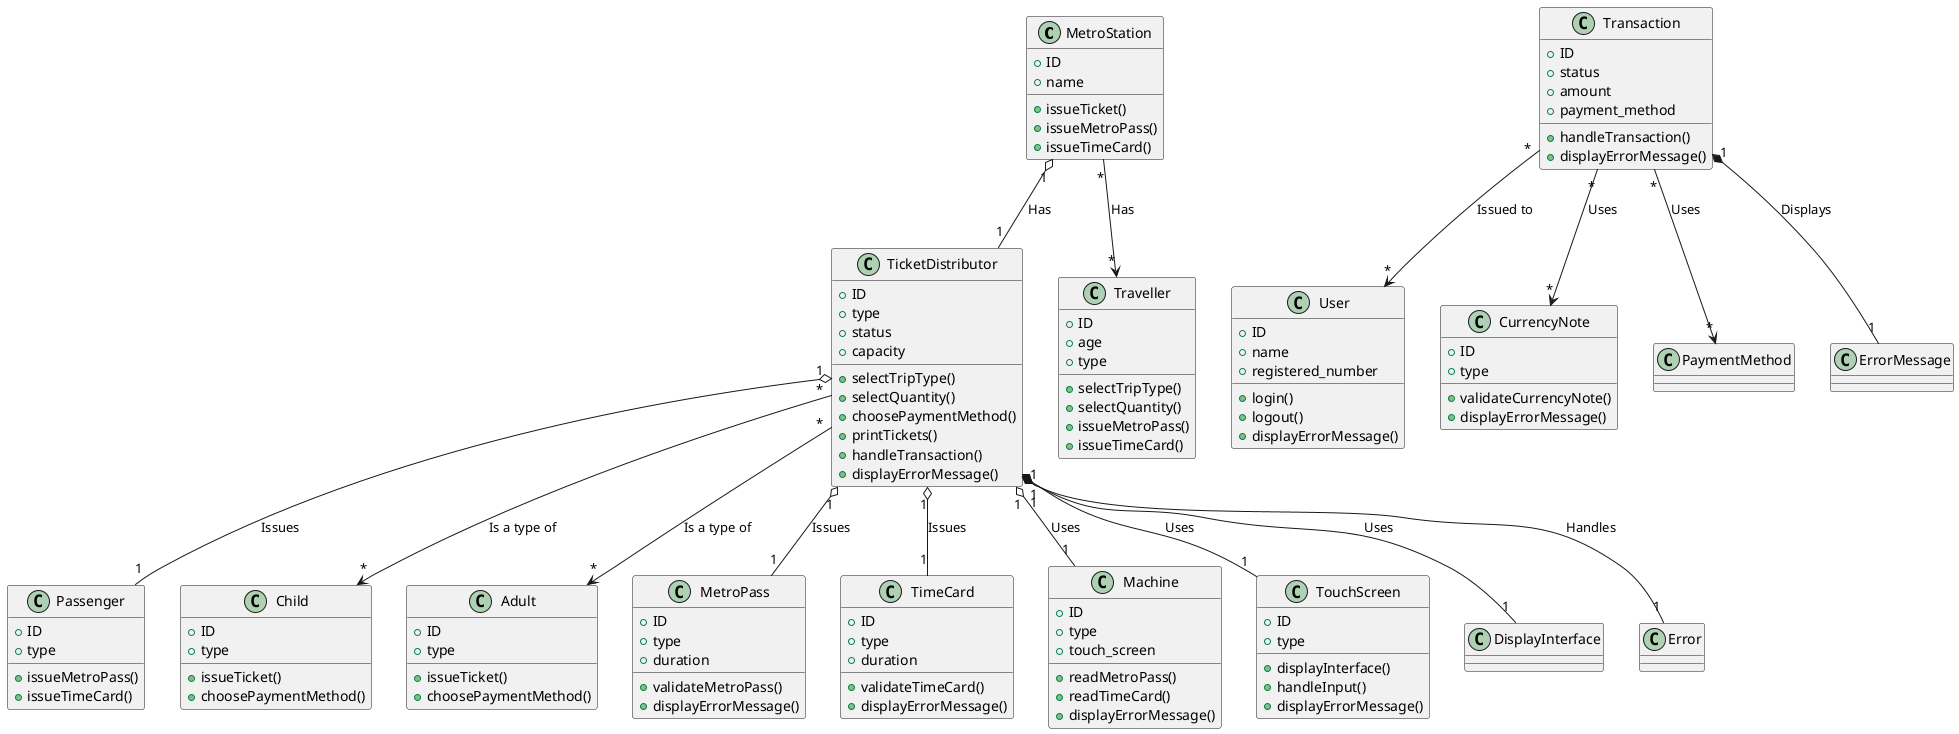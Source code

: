 @startuml

class MetroStation {
  + ID
  + name
  + issueTicket()
  + issueMetroPass()
  + issueTimeCard()
}

class TicketDistributor {
  + ID
  + type
  + status
  + capacity
  + selectTripType()
  + selectQuantity()
  + choosePaymentMethod()
  + printTickets()
  + handleTransaction()
  + displayErrorMessage()
}

class Traveller {
  + ID
  + age
  + type
  + selectTripType()
  + selectQuantity()
  + issueMetroPass()
  + issueTimeCard()
}

class Passenger {
  + ID
  + type
  + issueMetroPass()
  + issueTimeCard()
}

class Child {
  + ID
  + type
  + issueTicket()
  + choosePaymentMethod()
}

class Adult {
  + ID
  + type
  + issueTicket()
  + choosePaymentMethod()
}

class MetroPass {
  + ID
  + type
  + duration
  + validateMetroPass()
  + displayErrorMessage()
}

class TimeCard {
  + ID
  + type
  + duration
  + validateTimeCard()
  + displayErrorMessage()
}

class Transaction {
  + ID
  + status
  + amount
  + payment_method
  + handleTransaction()
  + displayErrorMessage()
}

class User {
  + ID
  + name
  + registered_number
  + login()
  + logout()
  + displayErrorMessage()
}

class Machine {
  + ID
  + type
  + touch_screen
  + readMetroPass()
  + readTimeCard()
  + displayErrorMessage()
}

class TouchScreen {
  + ID
  + type
  + displayInterface()
  + handleInput()
  + displayErrorMessage()
}

class CurrencyNote {
  + ID
  + type
  + validateCurrencyNote()
  + displayErrorMessage()
}

MetroStation "1" o-- "1" TicketDistributor : Has
MetroStation "*" --> "*" Traveller : Has
TicketDistributor "1" o-- "1" Passenger : Issues
TicketDistributor "*" --> "*" Child : Is a type of
TicketDistributor "*" --> "*" Adult : Is a type of
TicketDistributor "1" o-- "1" MetroPass : Issues
TicketDistributor "1" o-- "1" TimeCard : Issues
Transaction "*" --> "*" PaymentMethod : Uses
TicketDistributor "1" *-- "1" DisplayInterface : Uses
TicketDistributor "1" *-- "1" TouchScreen : Uses
Transaction "*" --> "*" User : Issued to
TicketDistributor "1" o-- "1" Machine : Uses
Transaction "*" --> "*" CurrencyNote : Uses
TicketDistributor "1" *-- "1" Error : Handles
Transaction "1" *-- "1" ErrorMessage : Displays

@enduml
